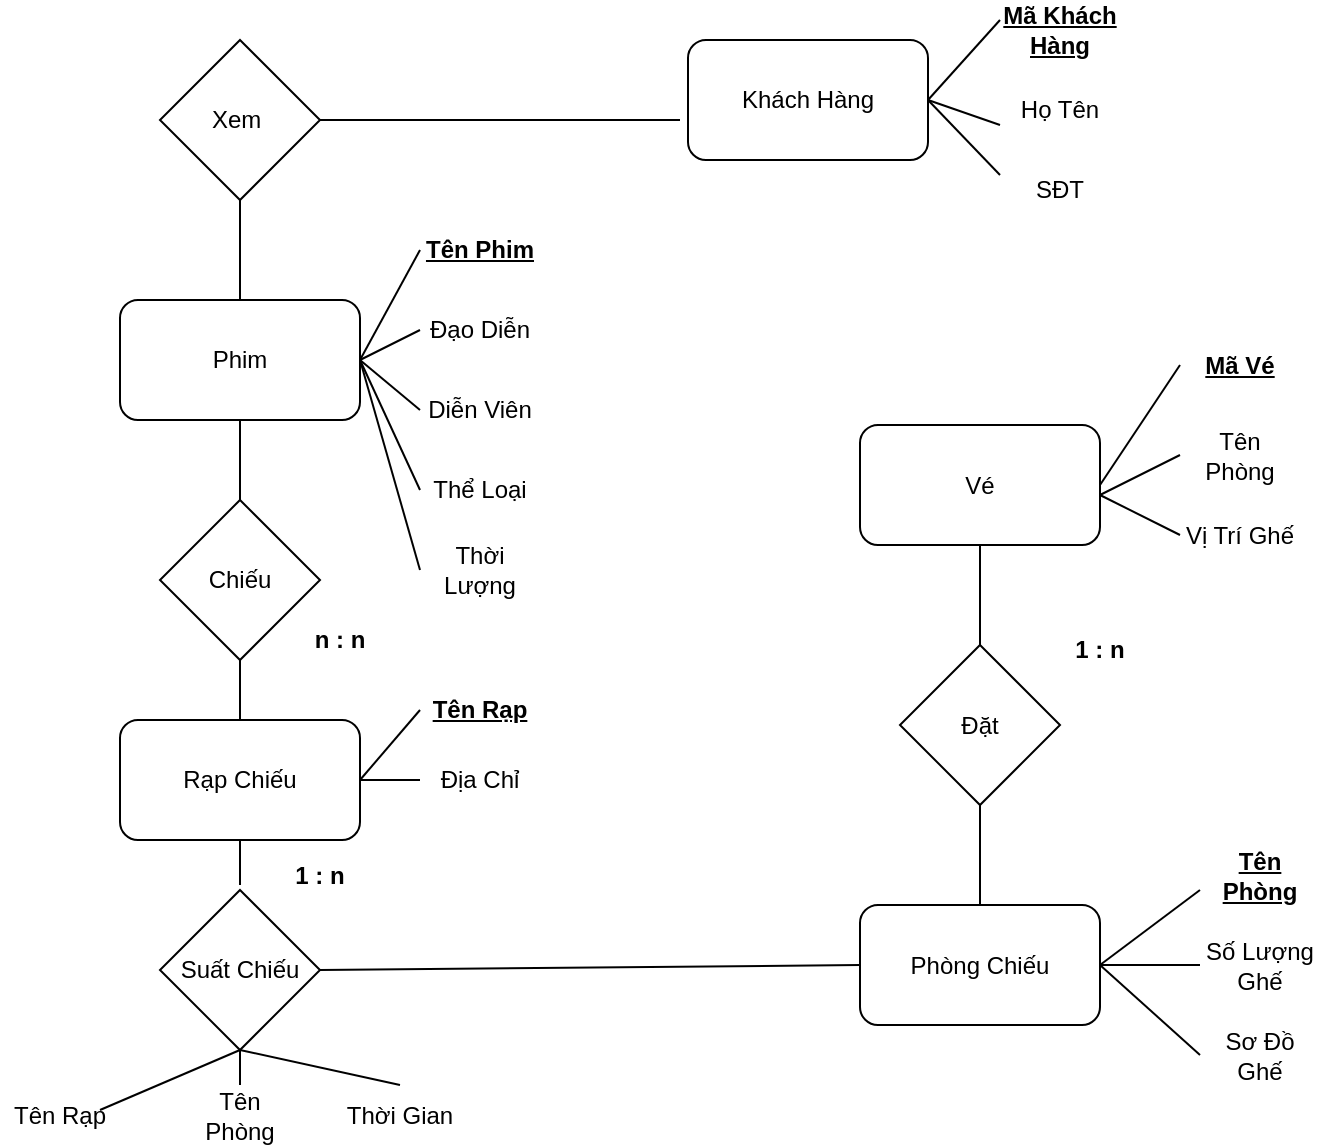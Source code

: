 <mxfile version="27.0.3">
  <diagram name="Trang-1" id="s-OZVKRYsdV8LF8cbQe5">
    <mxGraphModel dx="1034" dy="536" grid="1" gridSize="10" guides="1" tooltips="1" connect="1" arrows="1" fold="1" page="1" pageScale="1" pageWidth="827" pageHeight="1169" math="0" shadow="0">
      <root>
        <mxCell id="0" />
        <mxCell id="1" parent="0" />
        <mxCell id="5ul3691s-s8Z0BjRrySS-1" value="Phim" style="rounded=1;whiteSpace=wrap;html=1;" vertex="1" parent="1">
          <mxGeometry x="130" y="170" width="120" height="60" as="geometry" />
        </mxCell>
        <mxCell id="5ul3691s-s8Z0BjRrySS-2" value="&lt;b&gt;&lt;u&gt;Tên Phim&lt;/u&gt;&lt;/b&gt;" style="text;html=1;align=center;verticalAlign=middle;whiteSpace=wrap;rounded=0;" vertex="1" parent="1">
          <mxGeometry x="280" y="130" width="60" height="30" as="geometry" />
        </mxCell>
        <mxCell id="5ul3691s-s8Z0BjRrySS-3" value="Đạo Diễn" style="text;html=1;align=center;verticalAlign=middle;whiteSpace=wrap;rounded=0;" vertex="1" parent="1">
          <mxGeometry x="280" y="170" width="60" height="30" as="geometry" />
        </mxCell>
        <mxCell id="5ul3691s-s8Z0BjRrySS-4" value="Diễn Viên" style="text;html=1;align=center;verticalAlign=middle;whiteSpace=wrap;rounded=0;" vertex="1" parent="1">
          <mxGeometry x="280" y="210" width="60" height="30" as="geometry" />
        </mxCell>
        <mxCell id="5ul3691s-s8Z0BjRrySS-5" value="Thể Loại" style="text;html=1;align=center;verticalAlign=middle;whiteSpace=wrap;rounded=0;" vertex="1" parent="1">
          <mxGeometry x="280" y="250" width="60" height="30" as="geometry" />
        </mxCell>
        <mxCell id="5ul3691s-s8Z0BjRrySS-6" value="Thời Lượng" style="text;html=1;align=center;verticalAlign=middle;whiteSpace=wrap;rounded=0;" vertex="1" parent="1">
          <mxGeometry x="280" y="290" width="60" height="30" as="geometry" />
        </mxCell>
        <mxCell id="5ul3691s-s8Z0BjRrySS-7" value="" style="endArrow=none;html=1;rounded=0;entryX=0;entryY=0.5;entryDx=0;entryDy=0;" edge="1" parent="1" target="5ul3691s-s8Z0BjRrySS-2">
          <mxGeometry width="50" height="50" relative="1" as="geometry">
            <mxPoint x="250" y="200" as="sourcePoint" />
            <mxPoint x="280" y="145" as="targetPoint" />
          </mxGeometry>
        </mxCell>
        <mxCell id="5ul3691s-s8Z0BjRrySS-8" value="" style="endArrow=none;html=1;rounded=0;entryX=0;entryY=0.5;entryDx=0;entryDy=0;" edge="1" parent="1" target="5ul3691s-s8Z0BjRrySS-3">
          <mxGeometry width="50" height="50" relative="1" as="geometry">
            <mxPoint x="250" y="200" as="sourcePoint" />
            <mxPoint x="300" y="150" as="targetPoint" />
          </mxGeometry>
        </mxCell>
        <mxCell id="5ul3691s-s8Z0BjRrySS-9" value="" style="endArrow=none;html=1;rounded=0;entryX=0;entryY=0.5;entryDx=0;entryDy=0;" edge="1" parent="1" target="5ul3691s-s8Z0BjRrySS-4">
          <mxGeometry width="50" height="50" relative="1" as="geometry">
            <mxPoint x="250" y="200" as="sourcePoint" />
            <mxPoint x="300" y="150" as="targetPoint" />
          </mxGeometry>
        </mxCell>
        <mxCell id="5ul3691s-s8Z0BjRrySS-10" value="" style="endArrow=none;html=1;rounded=0;entryX=0;entryY=0.5;entryDx=0;entryDy=0;" edge="1" parent="1" target="5ul3691s-s8Z0BjRrySS-5">
          <mxGeometry width="50" height="50" relative="1" as="geometry">
            <mxPoint x="250" y="200" as="sourcePoint" />
            <mxPoint x="300" y="150" as="targetPoint" />
          </mxGeometry>
        </mxCell>
        <mxCell id="5ul3691s-s8Z0BjRrySS-11" value="" style="endArrow=none;html=1;rounded=0;entryX=0;entryY=0.5;entryDx=0;entryDy=0;" edge="1" parent="1" target="5ul3691s-s8Z0BjRrySS-6">
          <mxGeometry width="50" height="50" relative="1" as="geometry">
            <mxPoint x="250" y="200" as="sourcePoint" />
            <mxPoint x="300" y="150" as="targetPoint" />
          </mxGeometry>
        </mxCell>
        <mxCell id="5ul3691s-s8Z0BjRrySS-12" value="Rạp Chiếu" style="rounded=1;whiteSpace=wrap;html=1;" vertex="1" parent="1">
          <mxGeometry x="130" y="380" width="120" height="60" as="geometry" />
        </mxCell>
        <mxCell id="5ul3691s-s8Z0BjRrySS-13" value="&lt;b&gt;&lt;u&gt;Tên Rạp&lt;/u&gt;&lt;/b&gt;" style="text;html=1;align=center;verticalAlign=middle;whiteSpace=wrap;rounded=0;" vertex="1" parent="1">
          <mxGeometry x="280" y="360" width="60" height="30" as="geometry" />
        </mxCell>
        <mxCell id="5ul3691s-s8Z0BjRrySS-14" value="Địa Chỉ" style="text;html=1;align=center;verticalAlign=middle;whiteSpace=wrap;rounded=0;" vertex="1" parent="1">
          <mxGeometry x="280" y="395" width="60" height="30" as="geometry" />
        </mxCell>
        <mxCell id="5ul3691s-s8Z0BjRrySS-15" value="" style="endArrow=none;html=1;rounded=0;entryX=0;entryY=0.5;entryDx=0;entryDy=0;" edge="1" parent="1" target="5ul3691s-s8Z0BjRrySS-13">
          <mxGeometry width="50" height="50" relative="1" as="geometry">
            <mxPoint x="250" y="410" as="sourcePoint" />
            <mxPoint x="300" y="360" as="targetPoint" />
          </mxGeometry>
        </mxCell>
        <mxCell id="5ul3691s-s8Z0BjRrySS-16" value="" style="endArrow=none;html=1;rounded=0;entryX=0;entryY=0.5;entryDx=0;entryDy=0;" edge="1" parent="1" target="5ul3691s-s8Z0BjRrySS-14">
          <mxGeometry width="50" height="50" relative="1" as="geometry">
            <mxPoint x="250" y="410" as="sourcePoint" />
            <mxPoint x="300" y="360" as="targetPoint" />
          </mxGeometry>
        </mxCell>
        <mxCell id="5ul3691s-s8Z0BjRrySS-18" value="Phòng Chiếu" style="rounded=1;whiteSpace=wrap;html=1;" vertex="1" parent="1">
          <mxGeometry x="500" y="472.5" width="120" height="60" as="geometry" />
        </mxCell>
        <mxCell id="5ul3691s-s8Z0BjRrySS-19" value="&lt;b&gt;&lt;u&gt;Tên Phòng&lt;/u&gt;&lt;/b&gt;" style="text;html=1;align=center;verticalAlign=middle;whiteSpace=wrap;rounded=0;" vertex="1" parent="1">
          <mxGeometry x="670" y="442.5" width="60" height="30" as="geometry" />
        </mxCell>
        <mxCell id="5ul3691s-s8Z0BjRrySS-20" value="Số Lượng Ghế" style="text;html=1;align=center;verticalAlign=middle;whiteSpace=wrap;rounded=0;" vertex="1" parent="1">
          <mxGeometry x="670" y="487.5" width="60" height="30" as="geometry" />
        </mxCell>
        <mxCell id="5ul3691s-s8Z0BjRrySS-21" value="Sơ Đồ Ghế" style="text;html=1;align=center;verticalAlign=middle;whiteSpace=wrap;rounded=0;" vertex="1" parent="1">
          <mxGeometry x="670" y="532.5" width="60" height="30" as="geometry" />
        </mxCell>
        <mxCell id="5ul3691s-s8Z0BjRrySS-22" value="" style="endArrow=none;html=1;rounded=0;entryX=0;entryY=0.75;entryDx=0;entryDy=0;" edge="1" parent="1" target="5ul3691s-s8Z0BjRrySS-19">
          <mxGeometry width="50" height="50" relative="1" as="geometry">
            <mxPoint x="620" y="502.5" as="sourcePoint" />
            <mxPoint x="670" y="452.5" as="targetPoint" />
          </mxGeometry>
        </mxCell>
        <mxCell id="5ul3691s-s8Z0BjRrySS-23" value="" style="endArrow=none;html=1;rounded=0;entryX=0;entryY=0.5;entryDx=0;entryDy=0;" edge="1" parent="1" target="5ul3691s-s8Z0BjRrySS-20">
          <mxGeometry width="50" height="50" relative="1" as="geometry">
            <mxPoint x="620" y="502.5" as="sourcePoint" />
            <mxPoint x="670" y="452.5" as="targetPoint" />
          </mxGeometry>
        </mxCell>
        <mxCell id="5ul3691s-s8Z0BjRrySS-24" value="" style="endArrow=none;html=1;rounded=0;entryX=0;entryY=0.5;entryDx=0;entryDy=0;" edge="1" parent="1" target="5ul3691s-s8Z0BjRrySS-21">
          <mxGeometry width="50" height="50" relative="1" as="geometry">
            <mxPoint x="620" y="502.5" as="sourcePoint" />
            <mxPoint x="670" y="452.5" as="targetPoint" />
          </mxGeometry>
        </mxCell>
        <mxCell id="5ul3691s-s8Z0BjRrySS-26" value="Suất Chiếu" style="rhombus;whiteSpace=wrap;html=1;" vertex="1" parent="1">
          <mxGeometry x="150" y="465" width="80" height="80" as="geometry" />
        </mxCell>
        <mxCell id="5ul3691s-s8Z0BjRrySS-28" value="" style="endArrow=none;html=1;rounded=0;entryX=0;entryY=0.5;entryDx=0;entryDy=0;exitX=1;exitY=0.5;exitDx=0;exitDy=0;" edge="1" parent="1" source="5ul3691s-s8Z0BjRrySS-26" target="5ul3691s-s8Z0BjRrySS-18">
          <mxGeometry width="50" height="50" relative="1" as="geometry">
            <mxPoint x="220" y="665" as="sourcePoint" />
            <mxPoint x="270" y="615" as="targetPoint" />
          </mxGeometry>
        </mxCell>
        <mxCell id="5ul3691s-s8Z0BjRrySS-29" value="Tên Rạp" style="text;html=1;align=center;verticalAlign=middle;whiteSpace=wrap;rounded=0;" vertex="1" parent="1">
          <mxGeometry x="70" y="562.5" width="60" height="30" as="geometry" />
        </mxCell>
        <mxCell id="5ul3691s-s8Z0BjRrySS-30" value="Tên Phòng" style="text;html=1;align=center;verticalAlign=middle;whiteSpace=wrap;rounded=0;" vertex="1" parent="1">
          <mxGeometry x="160" y="562.5" width="60" height="30" as="geometry" />
        </mxCell>
        <mxCell id="5ul3691s-s8Z0BjRrySS-31" value="Thời Gian" style="text;html=1;align=center;verticalAlign=middle;whiteSpace=wrap;rounded=0;" vertex="1" parent="1">
          <mxGeometry x="240" y="562.5" width="60" height="30" as="geometry" />
        </mxCell>
        <mxCell id="5ul3691s-s8Z0BjRrySS-32" value="" style="endArrow=none;html=1;rounded=0;exitX=0.5;exitY=0;exitDx=0;exitDy=0;" edge="1" parent="1">
          <mxGeometry width="50" height="50" relative="1" as="geometry">
            <mxPoint x="120" y="575" as="sourcePoint" />
            <mxPoint x="190" y="545" as="targetPoint" />
          </mxGeometry>
        </mxCell>
        <mxCell id="5ul3691s-s8Z0BjRrySS-33" value="" style="endArrow=none;html=1;rounded=0;exitX=0.5;exitY=0;exitDx=0;exitDy=0;" edge="1" parent="1" source="5ul3691s-s8Z0BjRrySS-30">
          <mxGeometry width="50" height="50" relative="1" as="geometry">
            <mxPoint x="140" y="595" as="sourcePoint" />
            <mxPoint x="190" y="545" as="targetPoint" />
          </mxGeometry>
        </mxCell>
        <mxCell id="5ul3691s-s8Z0BjRrySS-35" value="" style="endArrow=none;html=1;rounded=0;exitX=0.5;exitY=0;exitDx=0;exitDy=0;" edge="1" parent="1" source="5ul3691s-s8Z0BjRrySS-31">
          <mxGeometry width="50" height="50" relative="1" as="geometry">
            <mxPoint x="140" y="595" as="sourcePoint" />
            <mxPoint x="190" y="545" as="targetPoint" />
          </mxGeometry>
        </mxCell>
        <mxCell id="5ul3691s-s8Z0BjRrySS-36" value="Chiếu" style="rhombus;whiteSpace=wrap;html=1;" vertex="1" parent="1">
          <mxGeometry x="150" y="270" width="80" height="80" as="geometry" />
        </mxCell>
        <mxCell id="5ul3691s-s8Z0BjRrySS-40" value="&lt;b&gt;n : n&lt;/b&gt;" style="text;html=1;align=center;verticalAlign=middle;whiteSpace=wrap;rounded=0;" vertex="1" parent="1">
          <mxGeometry x="210" y="315" width="60" height="50" as="geometry" />
        </mxCell>
        <mxCell id="5ul3691s-s8Z0BjRrySS-42" value="&lt;b&gt;1 : n&lt;/b&gt;" style="text;html=1;align=center;verticalAlign=middle;whiteSpace=wrap;rounded=0;" vertex="1" parent="1">
          <mxGeometry x="200" y="442.5" width="60" height="30" as="geometry" />
        </mxCell>
        <mxCell id="5ul3691s-s8Z0BjRrySS-43" value="" style="endArrow=none;html=1;rounded=0;entryX=0.5;entryY=1;entryDx=0;entryDy=0;exitX=0.5;exitY=0;exitDx=0;exitDy=0;" edge="1" parent="1" source="5ul3691s-s8Z0BjRrySS-36" target="5ul3691s-s8Z0BjRrySS-1">
          <mxGeometry width="50" height="50" relative="1" as="geometry">
            <mxPoint x="190" y="310" as="sourcePoint" />
            <mxPoint x="200" y="230" as="targetPoint" />
          </mxGeometry>
        </mxCell>
        <mxCell id="5ul3691s-s8Z0BjRrySS-44" value="" style="endArrow=none;html=1;rounded=0;exitX=0.5;exitY=0;exitDx=0;exitDy=0;" edge="1" parent="1" source="5ul3691s-s8Z0BjRrySS-12">
          <mxGeometry width="50" height="50" relative="1" as="geometry">
            <mxPoint x="140" y="400" as="sourcePoint" />
            <mxPoint x="190" y="350" as="targetPoint" />
          </mxGeometry>
        </mxCell>
        <mxCell id="5ul3691s-s8Z0BjRrySS-45" value="" style="endArrow=none;html=1;rounded=0;exitX=0.5;exitY=0;exitDx=0;exitDy=0;" edge="1" parent="1">
          <mxGeometry width="50" height="50" relative="1" as="geometry">
            <mxPoint x="190" y="462.5" as="sourcePoint" />
            <mxPoint x="190" y="440" as="targetPoint" />
          </mxGeometry>
        </mxCell>
        <mxCell id="5ul3691s-s8Z0BjRrySS-46" value="Khách Hàng" style="rounded=1;whiteSpace=wrap;html=1;" vertex="1" parent="1">
          <mxGeometry x="414" y="40" width="120" height="60" as="geometry" />
        </mxCell>
        <mxCell id="5ul3691s-s8Z0BjRrySS-47" value="&lt;b&gt;&lt;u&gt;Mã Khách Hàng&lt;/u&gt;&lt;/b&gt;" style="text;html=1;align=center;verticalAlign=middle;whiteSpace=wrap;rounded=0;" vertex="1" parent="1">
          <mxGeometry x="570" y="20" width="60" height="30" as="geometry" />
        </mxCell>
        <mxCell id="5ul3691s-s8Z0BjRrySS-48" value="Họ Tên" style="text;html=1;align=center;verticalAlign=middle;whiteSpace=wrap;rounded=0;" vertex="1" parent="1">
          <mxGeometry x="570" y="60" width="60" height="30" as="geometry" />
        </mxCell>
        <mxCell id="5ul3691s-s8Z0BjRrySS-49" value="SĐT" style="text;html=1;align=center;verticalAlign=middle;whiteSpace=wrap;rounded=0;" vertex="1" parent="1">
          <mxGeometry x="570" y="100" width="60" height="30" as="geometry" />
        </mxCell>
        <mxCell id="5ul3691s-s8Z0BjRrySS-50" value="" style="endArrow=none;html=1;rounded=0;exitX=1;exitY=0.5;exitDx=0;exitDy=0;" edge="1" parent="1" source="5ul3691s-s8Z0BjRrySS-46">
          <mxGeometry width="50" height="50" relative="1" as="geometry">
            <mxPoint x="520" y="80" as="sourcePoint" />
            <mxPoint x="570" y="30" as="targetPoint" />
          </mxGeometry>
        </mxCell>
        <mxCell id="5ul3691s-s8Z0BjRrySS-51" value="" style="endArrow=none;html=1;rounded=0;exitX=1;exitY=0.5;exitDx=0;exitDy=0;entryX=0;entryY=0.75;entryDx=0;entryDy=0;" edge="1" parent="1" source="5ul3691s-s8Z0BjRrySS-46" target="5ul3691s-s8Z0BjRrySS-48">
          <mxGeometry width="50" height="50" relative="1" as="geometry">
            <mxPoint x="520" y="130" as="sourcePoint" />
            <mxPoint x="570" y="80" as="targetPoint" />
          </mxGeometry>
        </mxCell>
        <mxCell id="5ul3691s-s8Z0BjRrySS-52" value="" style="endArrow=none;html=1;rounded=0;exitX=1;exitY=0.5;exitDx=0;exitDy=0;entryX=0;entryY=0.25;entryDx=0;entryDy=0;" edge="1" parent="1" source="5ul3691s-s8Z0BjRrySS-46" target="5ul3691s-s8Z0BjRrySS-49">
          <mxGeometry width="50" height="50" relative="1" as="geometry">
            <mxPoint x="534" y="160" as="sourcePoint" />
            <mxPoint x="584" y="110" as="targetPoint" />
          </mxGeometry>
        </mxCell>
        <mxCell id="5ul3691s-s8Z0BjRrySS-53" value="Xem&amp;nbsp;" style="rhombus;whiteSpace=wrap;html=1;" vertex="1" parent="1">
          <mxGeometry x="150" y="40" width="80" height="80" as="geometry" />
        </mxCell>
        <mxCell id="5ul3691s-s8Z0BjRrySS-54" value="" style="endArrow=none;html=1;rounded=0;exitX=1;exitY=0.5;exitDx=0;exitDy=0;" edge="1" parent="1" source="5ul3691s-s8Z0BjRrySS-53">
          <mxGeometry width="50" height="50" relative="1" as="geometry">
            <mxPoint x="360" y="120" as="sourcePoint" />
            <mxPoint x="410" y="80" as="targetPoint" />
          </mxGeometry>
        </mxCell>
        <mxCell id="5ul3691s-s8Z0BjRrySS-55" value="" style="endArrow=none;html=1;rounded=0;exitX=0.5;exitY=0;exitDx=0;exitDy=0;" edge="1" parent="1" source="5ul3691s-s8Z0BjRrySS-1">
          <mxGeometry width="50" height="50" relative="1" as="geometry">
            <mxPoint x="140" y="170" as="sourcePoint" />
            <mxPoint x="190" y="120" as="targetPoint" />
          </mxGeometry>
        </mxCell>
        <mxCell id="5ul3691s-s8Z0BjRrySS-56" value="Vé" style="rounded=1;whiteSpace=wrap;html=1;" vertex="1" parent="1">
          <mxGeometry x="500" y="232.5" width="120" height="60" as="geometry" />
        </mxCell>
        <mxCell id="5ul3691s-s8Z0BjRrySS-57" value="Tên Phòng" style="text;html=1;align=center;verticalAlign=middle;whiteSpace=wrap;rounded=0;" vertex="1" parent="1">
          <mxGeometry x="660" y="232.5" width="60" height="30" as="geometry" />
        </mxCell>
        <mxCell id="5ul3691s-s8Z0BjRrySS-58" value="Vị Trí Ghế" style="text;html=1;align=center;verticalAlign=middle;whiteSpace=wrap;rounded=0;" vertex="1" parent="1">
          <mxGeometry x="660" y="272.5" width="60" height="30" as="geometry" />
        </mxCell>
        <mxCell id="5ul3691s-s8Z0BjRrySS-59" value="&lt;b&gt;&lt;u&gt;Mã Vé&lt;/u&gt;&lt;/b&gt;" style="text;html=1;align=center;verticalAlign=middle;whiteSpace=wrap;rounded=0;" vertex="1" parent="1">
          <mxGeometry x="660" y="187.5" width="60" height="30" as="geometry" />
        </mxCell>
        <mxCell id="5ul3691s-s8Z0BjRrySS-60" value="" style="endArrow=none;html=1;rounded=0;entryX=0;entryY=0.5;entryDx=0;entryDy=0;exitX=1;exitY=0.5;exitDx=0;exitDy=0;" edge="1" parent="1" source="5ul3691s-s8Z0BjRrySS-56" target="5ul3691s-s8Z0BjRrySS-59">
          <mxGeometry width="50" height="50" relative="1" as="geometry">
            <mxPoint x="620" y="262.5" as="sourcePoint" />
            <mxPoint x="670" y="212.5" as="targetPoint" />
          </mxGeometry>
        </mxCell>
        <mxCell id="5ul3691s-s8Z0BjRrySS-61" value="" style="endArrow=none;html=1;rounded=0;entryX=0;entryY=0.5;entryDx=0;entryDy=0;" edge="1" parent="1" target="5ul3691s-s8Z0BjRrySS-57">
          <mxGeometry width="50" height="50" relative="1" as="geometry">
            <mxPoint x="620" y="267.5" as="sourcePoint" />
            <mxPoint x="670" y="217.5" as="targetPoint" />
          </mxGeometry>
        </mxCell>
        <mxCell id="5ul3691s-s8Z0BjRrySS-62" value="" style="endArrow=none;html=1;rounded=0;entryX=0;entryY=0.5;entryDx=0;entryDy=0;" edge="1" parent="1" target="5ul3691s-s8Z0BjRrySS-58">
          <mxGeometry width="50" height="50" relative="1" as="geometry">
            <mxPoint x="620" y="267.5" as="sourcePoint" />
            <mxPoint x="670" y="217.5" as="targetPoint" />
          </mxGeometry>
        </mxCell>
        <mxCell id="5ul3691s-s8Z0BjRrySS-63" value="Đặt" style="rhombus;whiteSpace=wrap;html=1;" vertex="1" parent="1">
          <mxGeometry x="520" y="342.5" width="80" height="80" as="geometry" />
        </mxCell>
        <mxCell id="5ul3691s-s8Z0BjRrySS-64" value="" style="endArrow=none;html=1;rounded=0;exitX=0.5;exitY=0;exitDx=0;exitDy=0;" edge="1" parent="1" source="5ul3691s-s8Z0BjRrySS-18">
          <mxGeometry width="50" height="50" relative="1" as="geometry">
            <mxPoint x="510" y="472.5" as="sourcePoint" />
            <mxPoint x="560" y="422.5" as="targetPoint" />
          </mxGeometry>
        </mxCell>
        <mxCell id="5ul3691s-s8Z0BjRrySS-65" value="" style="endArrow=none;html=1;rounded=0;" edge="1" parent="1">
          <mxGeometry width="50" height="50" relative="1" as="geometry">
            <mxPoint x="560" y="342.5" as="sourcePoint" />
            <mxPoint x="560" y="292.5" as="targetPoint" />
          </mxGeometry>
        </mxCell>
        <mxCell id="5ul3691s-s8Z0BjRrySS-66" value="&lt;b&gt;1 : n&lt;/b&gt;" style="text;html=1;align=center;verticalAlign=middle;whiteSpace=wrap;rounded=0;" vertex="1" parent="1">
          <mxGeometry x="590" y="330" width="60" height="30" as="geometry" />
        </mxCell>
      </root>
    </mxGraphModel>
  </diagram>
</mxfile>
